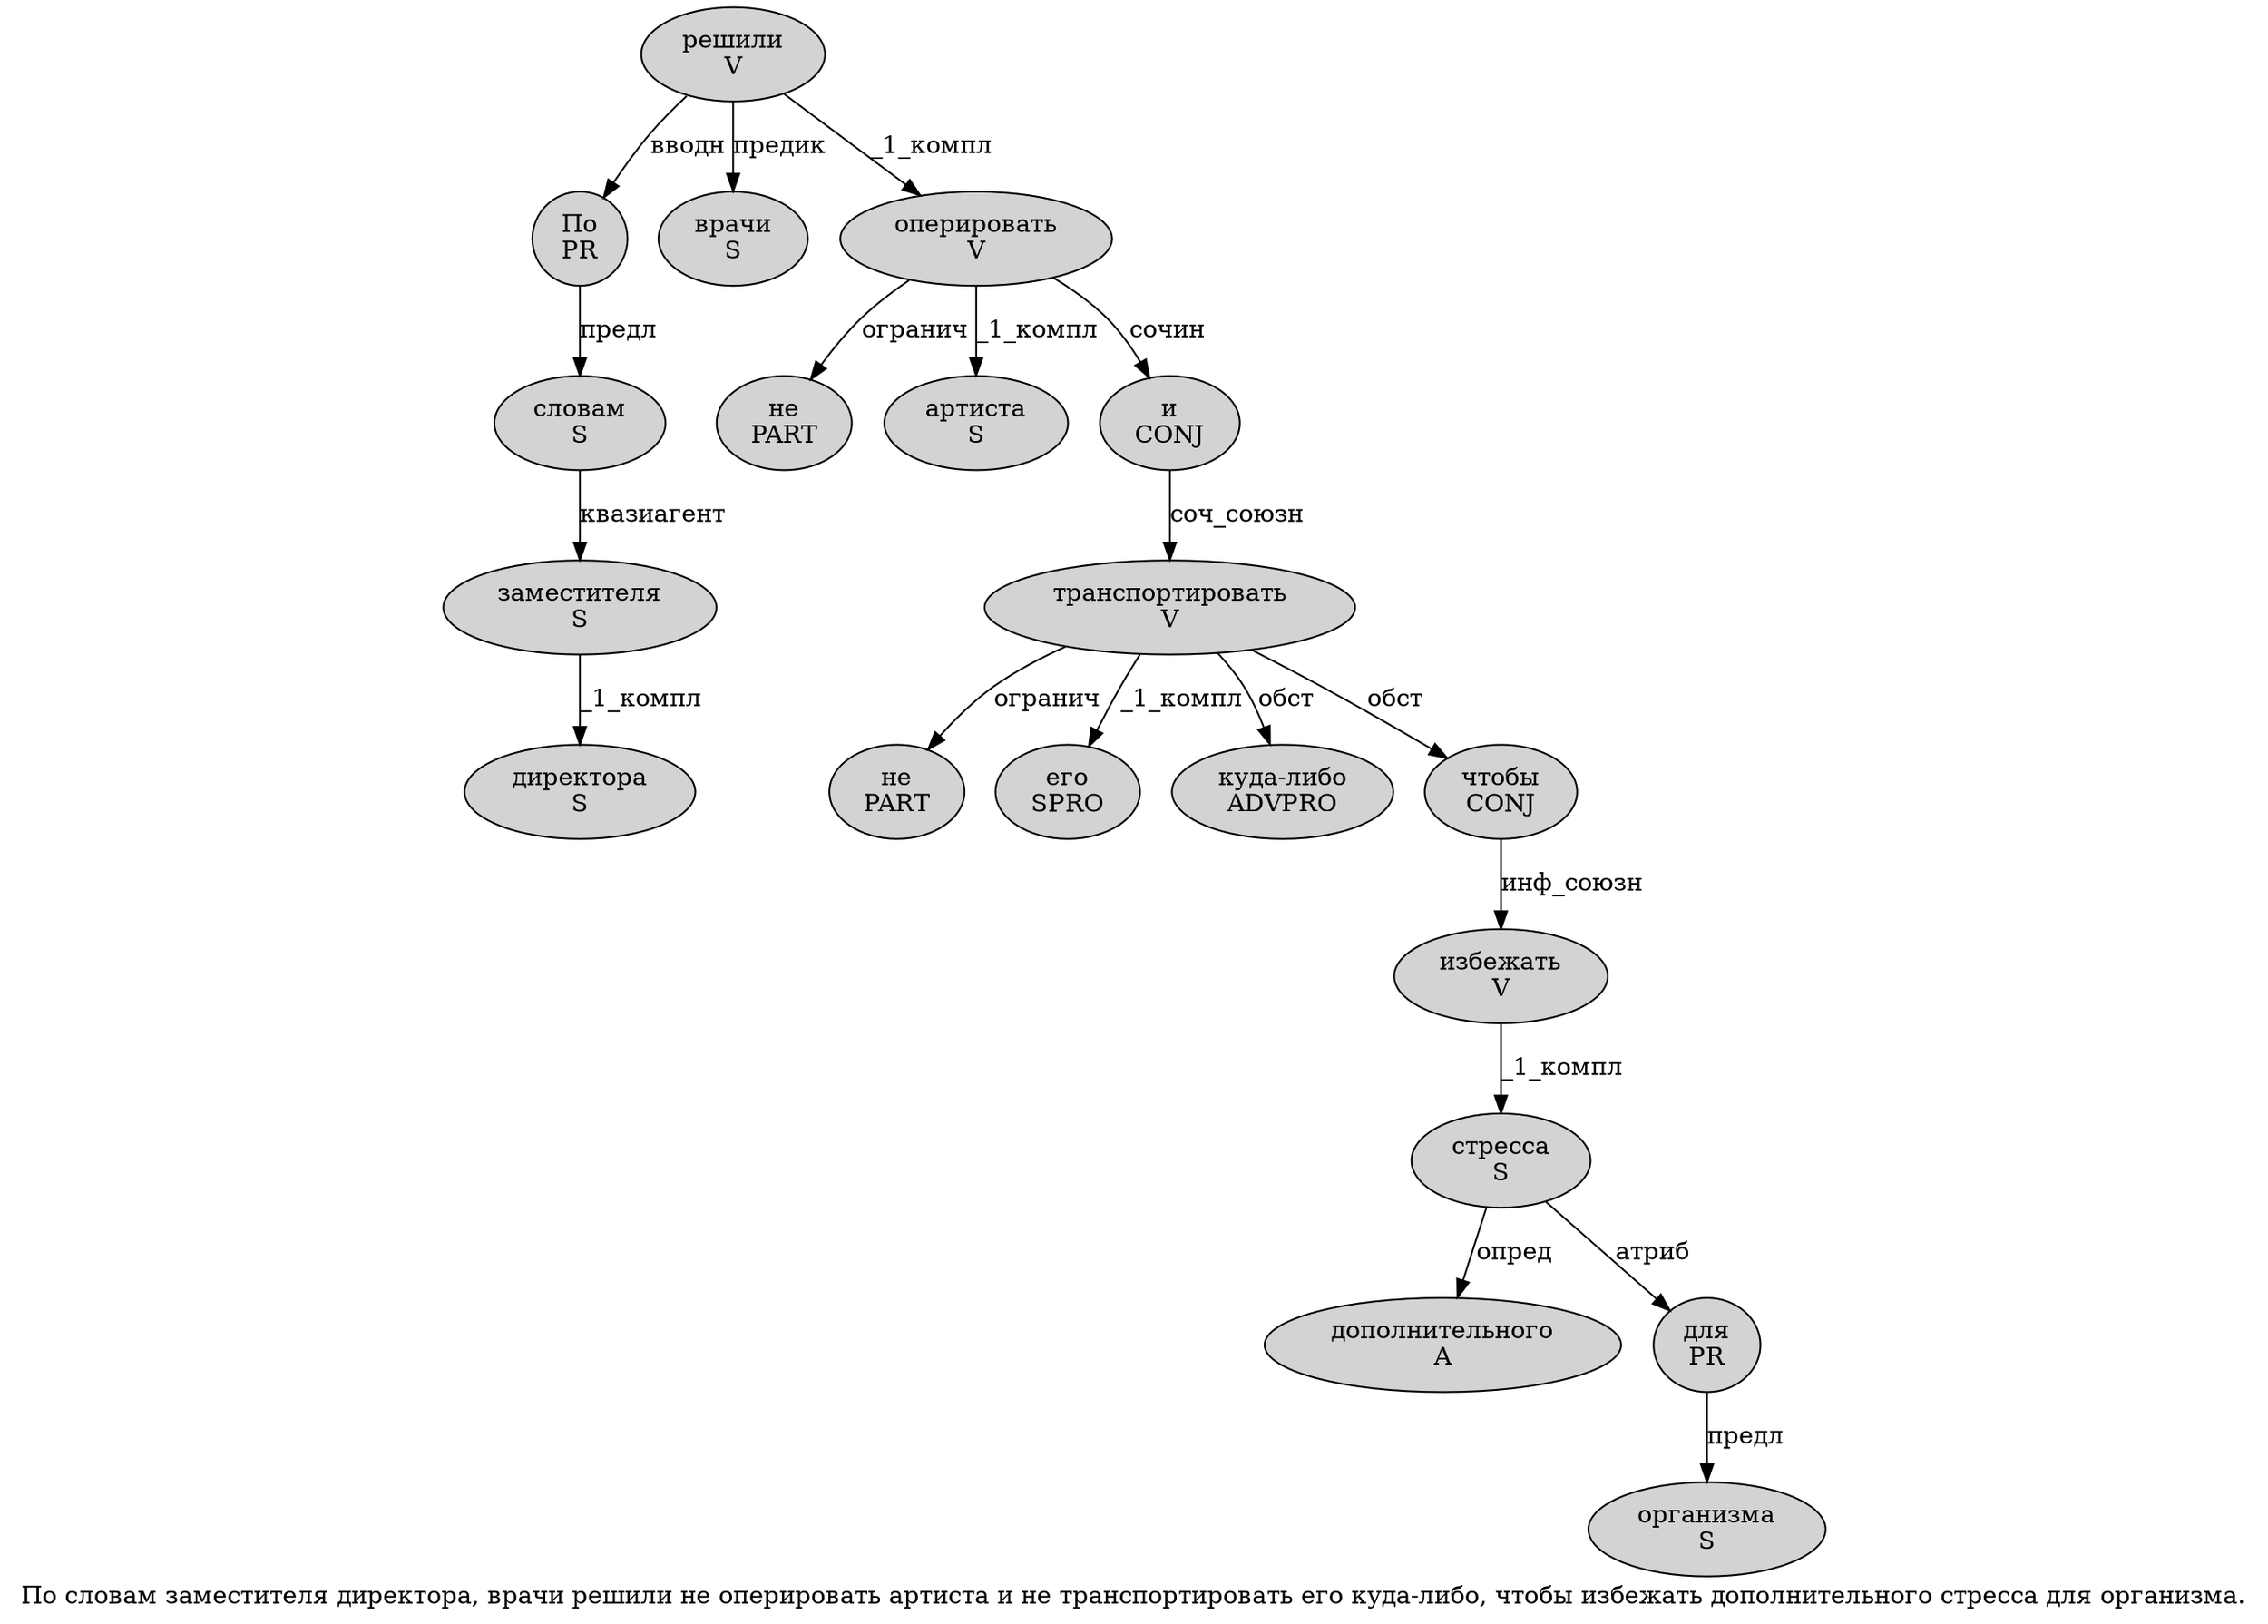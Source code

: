 digraph SENTENCE_1222 {
	graph [label="По словам заместителя директора, врачи решили не оперировать артиста и не транспортировать его куда-либо, чтобы избежать дополнительного стресса для организма."]
	node [style=filled]
		0 [label="По
PR" color="" fillcolor=lightgray penwidth=1 shape=ellipse]
		1 [label="словам
S" color="" fillcolor=lightgray penwidth=1 shape=ellipse]
		2 [label="заместителя
S" color="" fillcolor=lightgray penwidth=1 shape=ellipse]
		3 [label="директора
S" color="" fillcolor=lightgray penwidth=1 shape=ellipse]
		5 [label="врачи
S" color="" fillcolor=lightgray penwidth=1 shape=ellipse]
		6 [label="решили
V" color="" fillcolor=lightgray penwidth=1 shape=ellipse]
		7 [label="не
PART" color="" fillcolor=lightgray penwidth=1 shape=ellipse]
		8 [label="оперировать
V" color="" fillcolor=lightgray penwidth=1 shape=ellipse]
		9 [label="артиста
S" color="" fillcolor=lightgray penwidth=1 shape=ellipse]
		10 [label="и
CONJ" color="" fillcolor=lightgray penwidth=1 shape=ellipse]
		11 [label="не
PART" color="" fillcolor=lightgray penwidth=1 shape=ellipse]
		12 [label="транспортировать
V" color="" fillcolor=lightgray penwidth=1 shape=ellipse]
		13 [label="его
SPRO" color="" fillcolor=lightgray penwidth=1 shape=ellipse]
		14 [label="куда-либо
ADVPRO" color="" fillcolor=lightgray penwidth=1 shape=ellipse]
		16 [label="чтобы
CONJ" color="" fillcolor=lightgray penwidth=1 shape=ellipse]
		17 [label="избежать
V" color="" fillcolor=lightgray penwidth=1 shape=ellipse]
		18 [label="дополнительного
A" color="" fillcolor=lightgray penwidth=1 shape=ellipse]
		19 [label="стресса
S" color="" fillcolor=lightgray penwidth=1 shape=ellipse]
		20 [label="для
PR" color="" fillcolor=lightgray penwidth=1 shape=ellipse]
		21 [label="организма
S" color="" fillcolor=lightgray penwidth=1 shape=ellipse]
			19 -> 18 [label="опред"]
			19 -> 20 [label="атриб"]
			12 -> 11 [label="огранич"]
			12 -> 13 [label="_1_компл"]
			12 -> 14 [label="обст"]
			12 -> 16 [label="обст"]
			8 -> 7 [label="огранич"]
			8 -> 9 [label="_1_компл"]
			8 -> 10 [label="сочин"]
			1 -> 2 [label="квазиагент"]
			10 -> 12 [label="соч_союзн"]
			0 -> 1 [label="предл"]
			20 -> 21 [label="предл"]
			17 -> 19 [label="_1_компл"]
			6 -> 0 [label="вводн"]
			6 -> 5 [label="предик"]
			6 -> 8 [label="_1_компл"]
			2 -> 3 [label="_1_компл"]
			16 -> 17 [label="инф_союзн"]
}